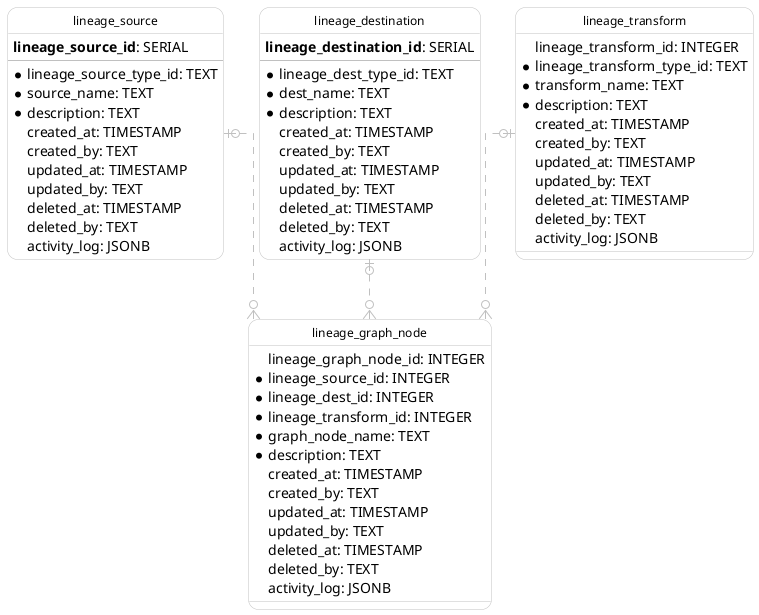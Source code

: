 @startuml IE
  hide circle
  skinparam linetype ortho
  skinparam roundcorner 20
  skinparam class {
    BackgroundColor White
    ArrowColor Silver
    BorderColor Silver
    FontColor Black
    FontSize 12
  }

  entity "lineage_source" as lineage_source {
      **lineage_source_id**: SERIAL
    --
    * lineage_source_type_id: TEXT
    * source_name: TEXT
    * description: TEXT
      created_at: TIMESTAMP
      created_by: TEXT
      updated_at: TIMESTAMP
      updated_by: TEXT
      deleted_at: TIMESTAMP
      deleted_by: TEXT
      activity_log: JSONB
  }

  entity "lineage_destination" as lineage_destination {
      **lineage_destination_id**: SERIAL
    --
    * lineage_dest_type_id: TEXT
    * dest_name: TEXT
    * description: TEXT
      created_at: TIMESTAMP
      created_by: TEXT
      updated_at: TIMESTAMP
      updated_by: TEXT
      deleted_at: TIMESTAMP
      deleted_by: TEXT
      activity_log: JSONB
  }

  entity "lineage_transform" as lineage_transform {
      lineage_transform_id: INTEGER
    * lineage_transform_type_id: TEXT
    * transform_name: TEXT
    * description: TEXT
      created_at: TIMESTAMP
      created_by: TEXT
      updated_at: TIMESTAMP
      updated_by: TEXT
      deleted_at: TIMESTAMP
      deleted_by: TEXT
      activity_log: JSONB
  }

  entity "lineage_graph_node" as lineage_graph_node {
      lineage_graph_node_id: INTEGER
    * lineage_source_id: INTEGER
    * lineage_dest_id: INTEGER
    * lineage_transform_id: INTEGER
    * graph_node_name: TEXT
    * description: TEXT
      created_at: TIMESTAMP
      created_by: TEXT
      updated_at: TIMESTAMP
      updated_by: TEXT
      deleted_at: TIMESTAMP
      deleted_by: TEXT
      activity_log: JSONB
  }

  lineage_source |o..o{ lineage_graph_node
  lineage_destination |o..o{ lineage_graph_node
  lineage_transform |o..o{ lineage_graph_node
@enduml